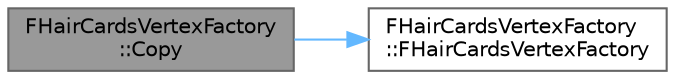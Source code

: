 digraph "FHairCardsVertexFactory::Copy"
{
 // INTERACTIVE_SVG=YES
 // LATEX_PDF_SIZE
  bgcolor="transparent";
  edge [fontname=Helvetica,fontsize=10,labelfontname=Helvetica,labelfontsize=10];
  node [fontname=Helvetica,fontsize=10,shape=box,height=0.2,width=0.4];
  rankdir="LR";
  Node1 [id="Node000001",label="FHairCardsVertexFactory\l::Copy",height=0.2,width=0.4,color="gray40", fillcolor="grey60", style="filled", fontcolor="black",tooltip="Copy the data from another vertex factory."];
  Node1 -> Node2 [id="edge1_Node000001_Node000002",color="steelblue1",style="solid",tooltip=" "];
  Node2 [id="Node000002",label="FHairCardsVertexFactory\l::FHairCardsVertexFactory",height=0.2,width=0.4,color="grey40", fillcolor="white", style="filled",URL="$d4/de2/classFHairCardsVertexFactory.html#af4ea17baec591d330e3ad8753bb83f97",tooltip=" "];
}
